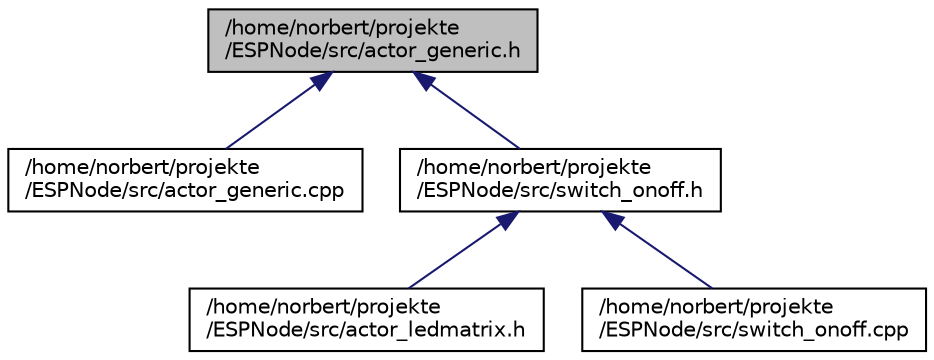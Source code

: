 digraph "/home/norbert/projekte/ESPNode/src/actor_generic.h"
{
 // LATEX_PDF_SIZE
  edge [fontname="Helvetica",fontsize="10",labelfontname="Helvetica",labelfontsize="10"];
  node [fontname="Helvetica",fontsize="10",shape=record];
  Node1 [label="/home/norbert/projekte\l/ESPNode/src/actor_generic.h",height=0.2,width=0.4,color="black", fillcolor="grey75", style="filled", fontcolor="black",tooltip=" "];
  Node1 -> Node2 [dir="back",color="midnightblue",fontsize="10",style="solid",fontname="Helvetica"];
  Node2 [label="/home/norbert/projekte\l/ESPNode/src/actor_generic.cpp",height=0.2,width=0.4,color="black", fillcolor="white", style="filled",URL="$actor__generic_8cpp.html",tooltip=" "];
  Node1 -> Node3 [dir="back",color="midnightblue",fontsize="10",style="solid",fontname="Helvetica"];
  Node3 [label="/home/norbert/projekte\l/ESPNode/src/switch_onoff.h",height=0.2,width=0.4,color="black", fillcolor="white", style="filled",URL="$switch__onoff_8h.html",tooltip=" "];
  Node3 -> Node4 [dir="back",color="midnightblue",fontsize="10",style="solid",fontname="Helvetica"];
  Node4 [label="/home/norbert/projekte\l/ESPNode/src/actor_ledmatrix.h",height=0.2,width=0.4,color="black", fillcolor="white", style="filled",URL="$actor__ledmatrix_8h.html",tooltip=" "];
  Node3 -> Node5 [dir="back",color="midnightblue",fontsize="10",style="solid",fontname="Helvetica"];
  Node5 [label="/home/norbert/projekte\l/ESPNode/src/switch_onoff.cpp",height=0.2,width=0.4,color="black", fillcolor="white", style="filled",URL="$switch__onoff_8cpp.html",tooltip=" "];
}
